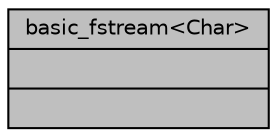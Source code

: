 digraph "basic_fstream&lt;Char&gt;"
{
 // INTERACTIVE_SVG=YES
  bgcolor="transparent";
  edge [fontname="Helvetica",fontsize="10",labelfontname="Helvetica",labelfontsize="10"];
  node [fontname="Helvetica",fontsize="10",shape=record];
  Node1 [label="{basic_fstream\<Char\>\n||}",height=0.2,width=0.4,color="black", fillcolor="grey75", style="filled", fontcolor="black"];
}

